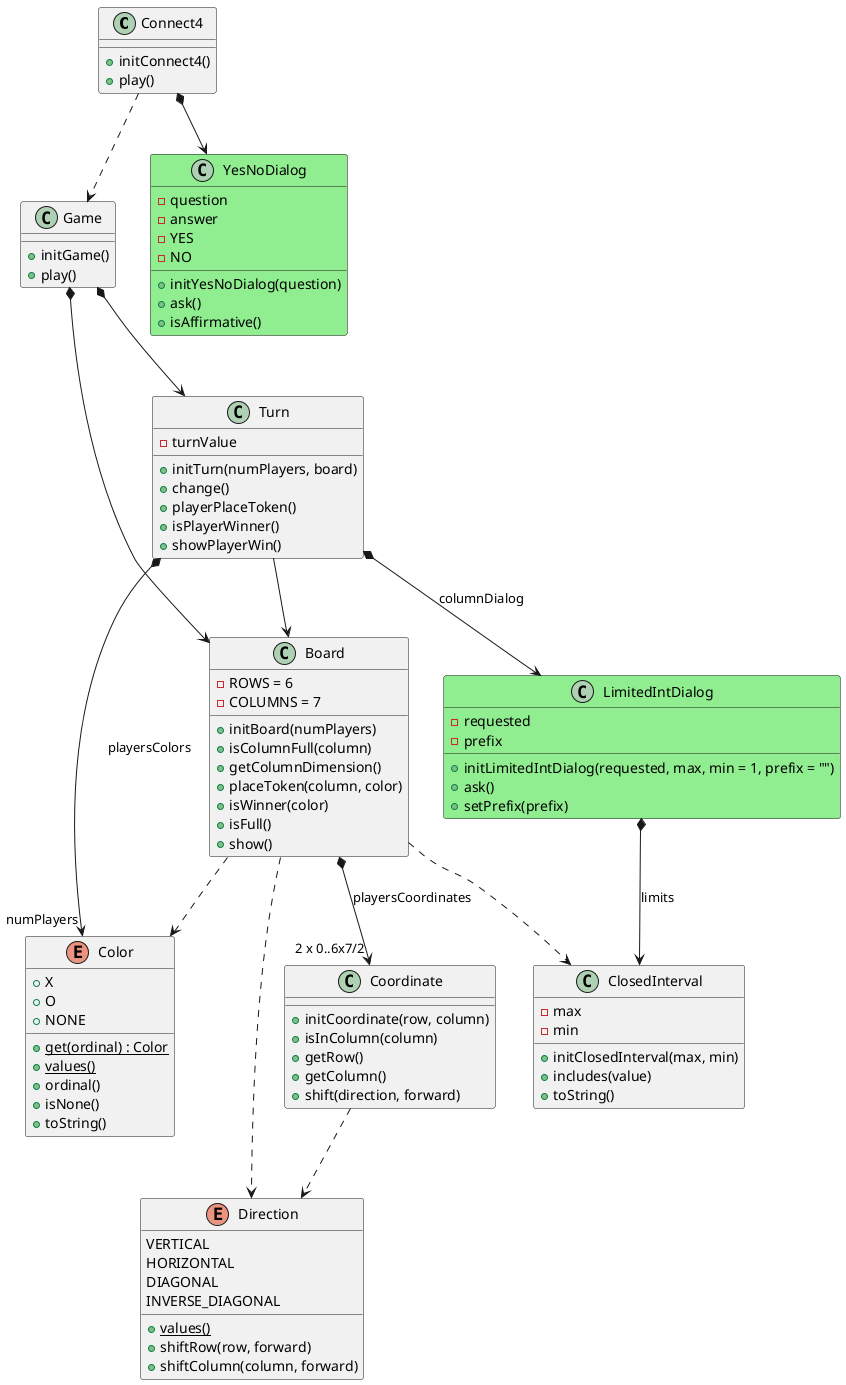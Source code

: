 @startuml analysis

class Connect4 {

    + initConnect4()
    + play()
}
Connect4 ..> Game
Connect4 *--> YesNoDialog

class Game {     

    + initGame()
    + play()
}
Game *--> Turn
Game *--> Board

class Turn {
    - turnValue

    + initTurn(numPlayers, board)    
    + change()      
    + playerPlaceToken()        
    + isPlayerWinner()
    + showPlayerWin()
}
Turn *--> "numPlayers" Color : playersColors
Turn --> Board
Turn *--> LimitedIntDialog : columnDialog


class Board {
    - ROWS = 6
    - COLUMNS = 7
    
    + initBoard(numPlayers)
    + isColumnFull(column)
    + getColumnDimension()
    + placeToken(column, color)
    + isWinner(color)
    + isFull()
    + show()
}
Board ..> ClosedInterval
Board *--> "2 x 0..6x7/2" Coordinate : playersCoordinates
Board ..> Direction
Board ..> Color

class Coordinate {
    + initCoordinate(row, column)
    + isInColumn(column)
    + getRow()
    + getColumn()
    + shift(direction, forward)
}
Coordinate ..> Direction

enum Direction {
    VERTICAL
    HORIZONTAL
    DIAGONAL
    INVERSE_DIAGONAL

    + {static} values()
    + shiftRow(row, forward)
    + shiftColumn(column, forward)
}

enum Color {
    + X
    + O   
    + NONE 

    + {static} get(ordinal) : Color  
    + {static} values()  
    + ordinal()
    + isNone()
    + toString()
}

class YesNoDialog #LightGreen {  
    - question
    - answer   
    - YES
    - NO

    + initYesNoDialog(question)
    + ask()
    + isAffirmative()
}

class LimitedIntDialog #LightGreen {
    - requested
    - prefix
    

    + initLimitedIntDialog(requested, max, min = 1, prefix = "") 
    + ask()
    + setPrefix(prefix)
}
LimitedIntDialog *--> ClosedInterval : limits

class ClosedInterval {
    - max
    - min

    + initClosedInterval(max, min)
    + includes(value)
    + toString()
}


@enduml
